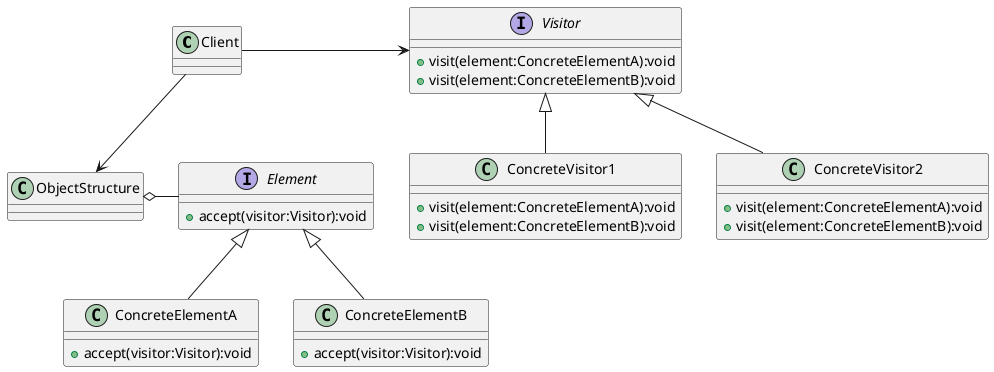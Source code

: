 @startuml
class Client
interface Visitor {
    +visit(element:ConcreteElementA):void
    +visit(element:ConcreteElementB):void
}
class ConcreteVisitor1 {
    +visit(element:ConcreteElementA):void
    +visit(element:ConcreteElementB):void
}
class ConcreteVisitor2 {
    +visit(element:ConcreteElementA):void
    +visit(element:ConcreteElementB):void
}
class ObjectStructure
interface Element {
    +accept(visitor:Visitor):void
}
class ConcreteElementA {
    +accept(visitor:Visitor):void
}
class ConcreteElementB {
    +accept(visitor:Visitor):void
}
Client -right-> Visitor
Client -down-> ObjectStructure
ObjectStructure o-right- Element
ConcreteVisitor1 -up-|> Visitor
ConcreteVisitor2 -up-|> Visitor
ConcreteElementA -up-|> Element
ConcreteElementB -up-|> Element
@enduml